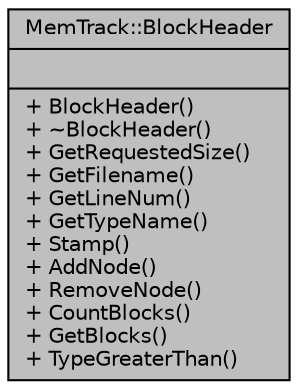 digraph "MemTrack::BlockHeader"
{
 // LATEX_PDF_SIZE
  edge [fontname="Helvetica",fontsize="10",labelfontname="Helvetica",labelfontsize="10"];
  node [fontname="Helvetica",fontsize="10",shape=record];
  Node1 [label="{MemTrack::BlockHeader\n||+ BlockHeader()\l+ ~BlockHeader()\l+ GetRequestedSize()\l+ GetFilename()\l+ GetLineNum()\l+ GetTypeName()\l+ Stamp()\l+ AddNode()\l+ RemoveNode()\l+ CountBlocks()\l+ GetBlocks()\l+ TypeGreaterThan()\l}",height=0.2,width=0.4,color="black", fillcolor="grey75", style="filled", fontcolor="black",tooltip=" "];
}
